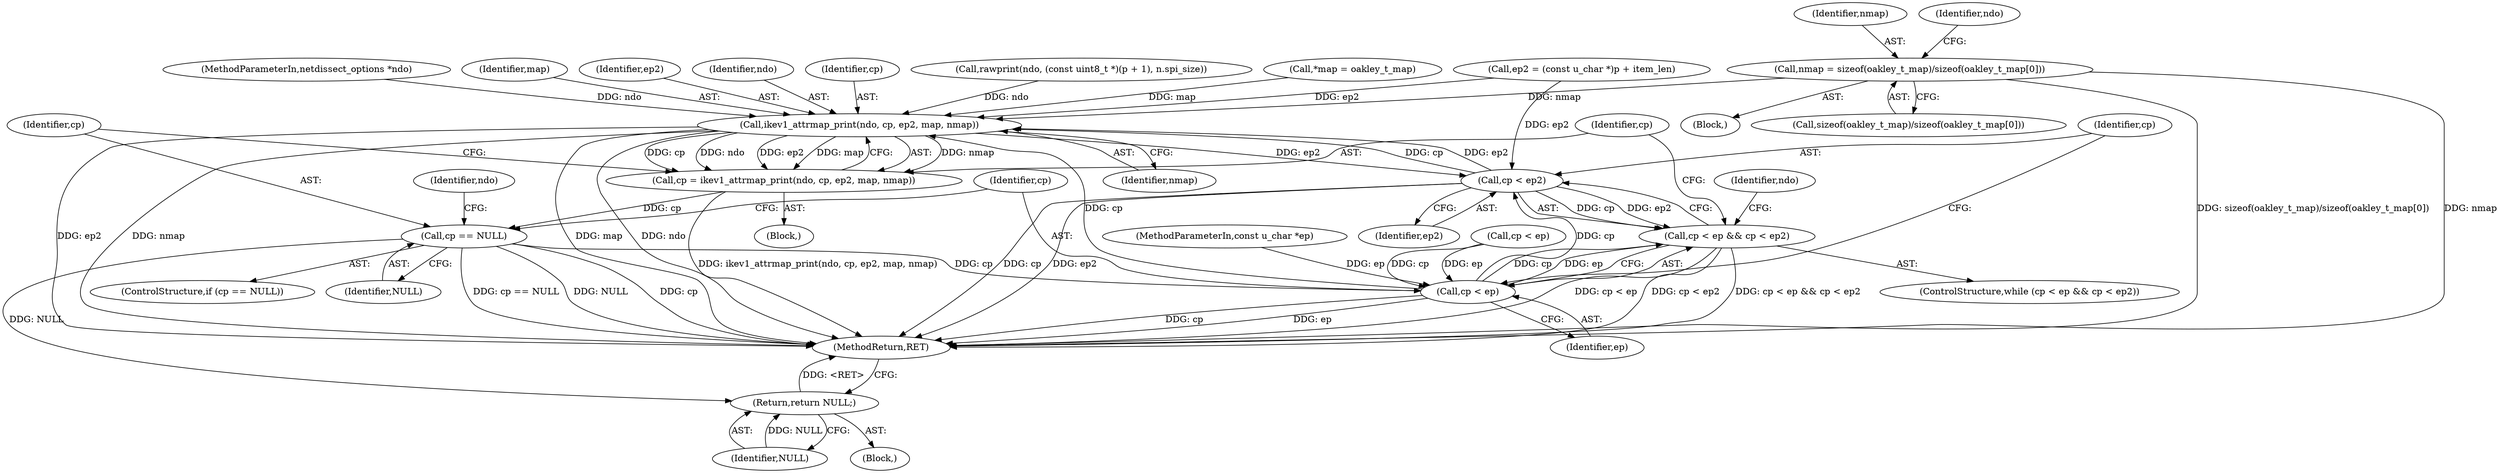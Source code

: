 digraph "0_tcpdump_e0a5a02b0fc1900a69d6c37ed0aab36fb8494e6d_1@API" {
"1000423" [label="(Call,nmap = sizeof(oakley_t_map)/sizeof(oakley_t_map[0]))"];
"1000447" [label="(Call,ikev1_attrmap_print(ndo, cp, ep2, map, nmap))"];
"1000441" [label="(Call,cp < ep2)"];
"1000437" [label="(Call,cp < ep && cp < ep2)"];
"1000445" [label="(Call,cp = ikev1_attrmap_print(ndo, cp, ep2, map, nmap))"];
"1000454" [label="(Call,cp == NULL)"];
"1000438" [label="(Call,cp < ep)"];
"1000539" [label="(Return,return NULL;)"];
"1000439" [label="(Identifier,cp)"];
"1000436" [label="(ControlStructure,while (cp < ep && cp < ep2))"];
"1000444" [label="(Block,)"];
"1000437" [label="(Call,cp < ep && cp < ep2)"];
"1000445" [label="(Call,cp = ikev1_attrmap_print(ndo, cp, ep2, map, nmap))"];
"1000424" [label="(Identifier,nmap)"];
"1000446" [label="(Identifier,cp)"];
"1000540" [label="(Identifier,NULL)"];
"1000398" [label="(Call,ep2 = (const u_char *)p + item_len)"];
"1000448" [label="(Identifier,ndo)"];
"1000111" [label="(MethodParameterIn,const u_char *ep)"];
"1000443" [label="(Identifier,ep2)"];
"1000453" [label="(ControlStructure,if (cp == NULL))"];
"1000406" [label="(Call,cp < ep)"];
"1000465" [label="(Identifier,ndo)"];
"1000449" [label="(Identifier,cp)"];
"1000460" [label="(Identifier,ndo)"];
"1000441" [label="(Call,cp < ep2)"];
"1000452" [label="(Identifier,nmap)"];
"1000376" [label="(Call,rawprint(ndo, (const uint8_t *)(p + 1), n.spi_size))"];
"1000419" [label="(Call,*map = oakley_t_map)"];
"1000107" [label="(MethodParameterIn,netdissect_options *ndo)"];
"1000539" [label="(Return,return NULL;)"];
"1000541" [label="(MethodReturn,RET)"];
"1000423" [label="(Call,nmap = sizeof(oakley_t_map)/sizeof(oakley_t_map[0]))"];
"1000451" [label="(Identifier,map)"];
"1000116" [label="(Block,)"];
"1000454" [label="(Call,cp == NULL)"];
"1000434" [label="(Identifier,ndo)"];
"1000450" [label="(Identifier,ep2)"];
"1000438" [label="(Call,cp < ep)"];
"1000440" [label="(Identifier,ep)"];
"1000455" [label="(Identifier,cp)"];
"1000447" [label="(Call,ikev1_attrmap_print(ndo, cp, ep2, map, nmap))"];
"1000417" [label="(Block,)"];
"1000442" [label="(Identifier,cp)"];
"1000456" [label="(Identifier,NULL)"];
"1000425" [label="(Call,sizeof(oakley_t_map)/sizeof(oakley_t_map[0]))"];
"1000423" -> "1000417"  [label="AST: "];
"1000423" -> "1000425"  [label="CFG: "];
"1000424" -> "1000423"  [label="AST: "];
"1000425" -> "1000423"  [label="AST: "];
"1000434" -> "1000423"  [label="CFG: "];
"1000423" -> "1000541"  [label="DDG: sizeof(oakley_t_map)/sizeof(oakley_t_map[0])"];
"1000423" -> "1000541"  [label="DDG: nmap"];
"1000423" -> "1000447"  [label="DDG: nmap"];
"1000447" -> "1000445"  [label="AST: "];
"1000447" -> "1000452"  [label="CFG: "];
"1000448" -> "1000447"  [label="AST: "];
"1000449" -> "1000447"  [label="AST: "];
"1000450" -> "1000447"  [label="AST: "];
"1000451" -> "1000447"  [label="AST: "];
"1000452" -> "1000447"  [label="AST: "];
"1000445" -> "1000447"  [label="CFG: "];
"1000447" -> "1000541"  [label="DDG: ep2"];
"1000447" -> "1000541"  [label="DDG: nmap"];
"1000447" -> "1000541"  [label="DDG: map"];
"1000447" -> "1000541"  [label="DDG: ndo"];
"1000447" -> "1000441"  [label="DDG: ep2"];
"1000447" -> "1000445"  [label="DDG: nmap"];
"1000447" -> "1000445"  [label="DDG: cp"];
"1000447" -> "1000445"  [label="DDG: ndo"];
"1000447" -> "1000445"  [label="DDG: ep2"];
"1000447" -> "1000445"  [label="DDG: map"];
"1000376" -> "1000447"  [label="DDG: ndo"];
"1000107" -> "1000447"  [label="DDG: ndo"];
"1000441" -> "1000447"  [label="DDG: cp"];
"1000441" -> "1000447"  [label="DDG: ep2"];
"1000438" -> "1000447"  [label="DDG: cp"];
"1000398" -> "1000447"  [label="DDG: ep2"];
"1000419" -> "1000447"  [label="DDG: map"];
"1000441" -> "1000437"  [label="AST: "];
"1000441" -> "1000443"  [label="CFG: "];
"1000442" -> "1000441"  [label="AST: "];
"1000443" -> "1000441"  [label="AST: "];
"1000437" -> "1000441"  [label="CFG: "];
"1000441" -> "1000541"  [label="DDG: cp"];
"1000441" -> "1000541"  [label="DDG: ep2"];
"1000441" -> "1000437"  [label="DDG: cp"];
"1000441" -> "1000437"  [label="DDG: ep2"];
"1000438" -> "1000441"  [label="DDG: cp"];
"1000398" -> "1000441"  [label="DDG: ep2"];
"1000437" -> "1000436"  [label="AST: "];
"1000437" -> "1000438"  [label="CFG: "];
"1000438" -> "1000437"  [label="AST: "];
"1000446" -> "1000437"  [label="CFG: "];
"1000465" -> "1000437"  [label="CFG: "];
"1000437" -> "1000541"  [label="DDG: cp < ep && cp < ep2"];
"1000437" -> "1000541"  [label="DDG: cp < ep"];
"1000437" -> "1000541"  [label="DDG: cp < ep2"];
"1000438" -> "1000437"  [label="DDG: cp"];
"1000438" -> "1000437"  [label="DDG: ep"];
"1000445" -> "1000444"  [label="AST: "];
"1000446" -> "1000445"  [label="AST: "];
"1000455" -> "1000445"  [label="CFG: "];
"1000445" -> "1000541"  [label="DDG: ikev1_attrmap_print(ndo, cp, ep2, map, nmap)"];
"1000445" -> "1000454"  [label="DDG: cp"];
"1000454" -> "1000453"  [label="AST: "];
"1000454" -> "1000456"  [label="CFG: "];
"1000455" -> "1000454"  [label="AST: "];
"1000456" -> "1000454"  [label="AST: "];
"1000439" -> "1000454"  [label="CFG: "];
"1000460" -> "1000454"  [label="CFG: "];
"1000454" -> "1000541"  [label="DDG: cp"];
"1000454" -> "1000541"  [label="DDG: cp == NULL"];
"1000454" -> "1000541"  [label="DDG: NULL"];
"1000454" -> "1000438"  [label="DDG: cp"];
"1000454" -> "1000539"  [label="DDG: NULL"];
"1000438" -> "1000440"  [label="CFG: "];
"1000439" -> "1000438"  [label="AST: "];
"1000440" -> "1000438"  [label="AST: "];
"1000442" -> "1000438"  [label="CFG: "];
"1000438" -> "1000541"  [label="DDG: ep"];
"1000438" -> "1000541"  [label="DDG: cp"];
"1000406" -> "1000438"  [label="DDG: cp"];
"1000406" -> "1000438"  [label="DDG: ep"];
"1000111" -> "1000438"  [label="DDG: ep"];
"1000539" -> "1000116"  [label="AST: "];
"1000539" -> "1000540"  [label="CFG: "];
"1000540" -> "1000539"  [label="AST: "];
"1000541" -> "1000539"  [label="CFG: "];
"1000539" -> "1000541"  [label="DDG: <RET>"];
"1000540" -> "1000539"  [label="DDG: NULL"];
}
